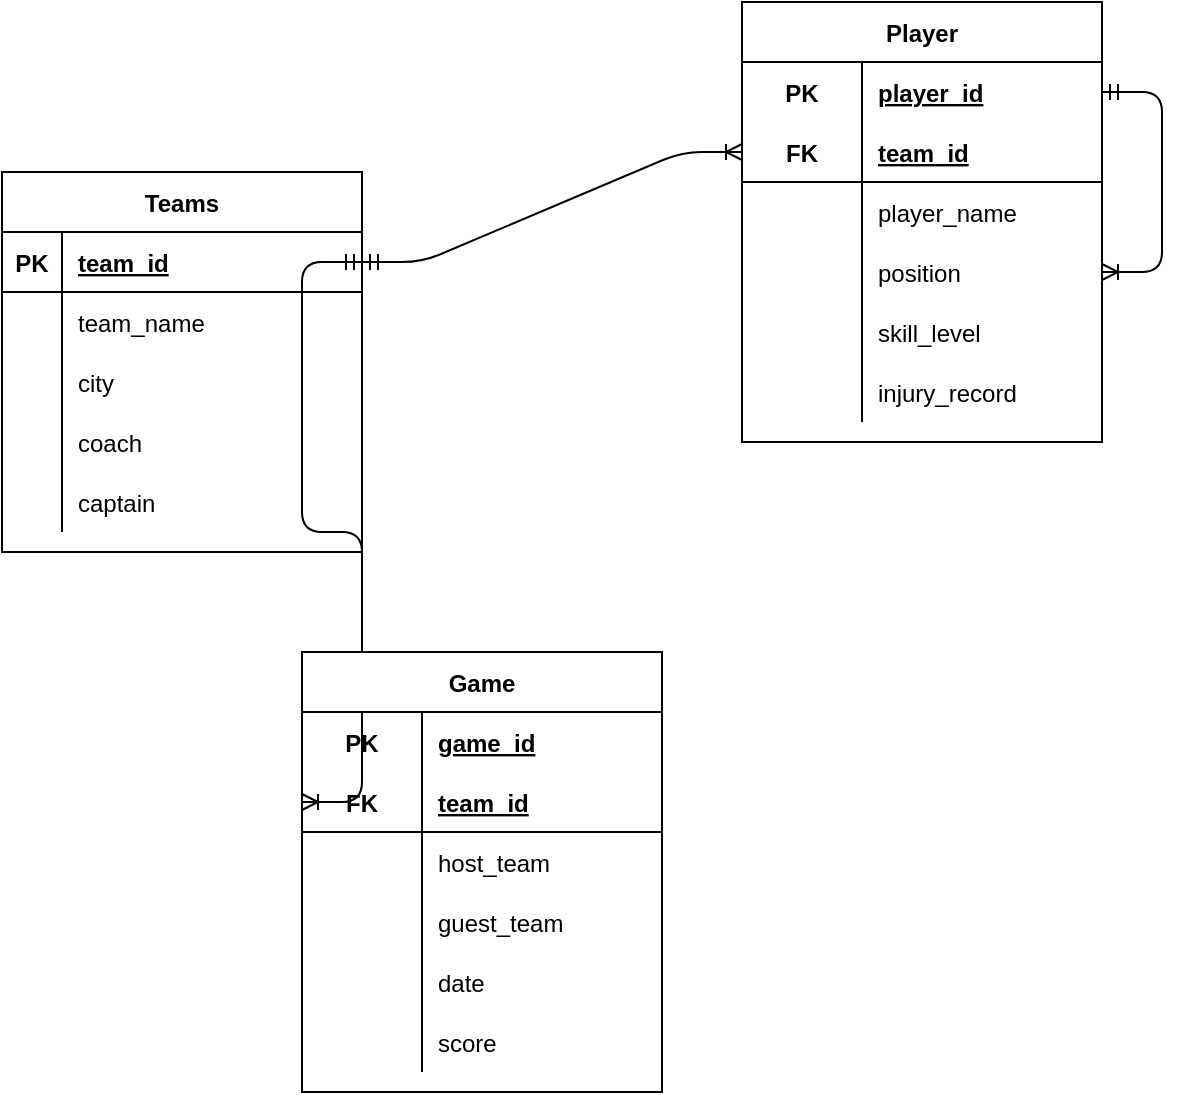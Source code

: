 <mxfile version="13.7.3" type="device"><diagram id="R2lEEEUBdFMjLlhIrx00" name="Page-1"><mxGraphModel dx="852" dy="494" grid="1" gridSize="10" guides="1" tooltips="1" connect="1" arrows="1" fold="1" page="1" pageScale="1" pageWidth="850" pageHeight="1100" math="0" shadow="0" extFonts="Permanent Marker^https://fonts.googleapis.com/css?family=Permanent+Marker"><root><mxCell id="0"/><mxCell id="1" parent="0"/><mxCell id="wFqKpkFyAmEif27ebf0d-17" value="Player" style="shape=table;startSize=30;container=1;collapsible=1;childLayout=tableLayout;fixedRows=1;rowLines=0;fontStyle=1;align=center;resizeLast=1;" parent="1" vertex="1"><mxGeometry x="400" y="265" width="180" height="220" as="geometry"/></mxCell><mxCell id="wFqKpkFyAmEif27ebf0d-18" value="" style="shape=partialRectangle;collapsible=0;dropTarget=0;pointerEvents=0;fillColor=none;top=0;left=0;bottom=0;right=0;points=[[0,0.5],[1,0.5]];portConstraint=eastwest;" parent="wFqKpkFyAmEif27ebf0d-17" vertex="1"><mxGeometry y="30" width="180" height="30" as="geometry"/></mxCell><mxCell id="wFqKpkFyAmEif27ebf0d-19" value="PK" style="shape=partialRectangle;connectable=0;fillColor=none;top=0;left=0;bottom=0;right=0;fontStyle=1;overflow=hidden;" parent="wFqKpkFyAmEif27ebf0d-18" vertex="1"><mxGeometry width="60" height="30" as="geometry"/></mxCell><mxCell id="wFqKpkFyAmEif27ebf0d-20" value="player_id" style="shape=partialRectangle;connectable=0;fillColor=none;top=0;left=0;bottom=0;right=0;align=left;spacingLeft=6;fontStyle=5;overflow=hidden;" parent="wFqKpkFyAmEif27ebf0d-18" vertex="1"><mxGeometry x="60" width="120" height="30" as="geometry"/></mxCell><mxCell id="wFqKpkFyAmEif27ebf0d-21" value="" style="shape=partialRectangle;collapsible=0;dropTarget=0;pointerEvents=0;fillColor=none;top=0;left=0;bottom=1;right=0;points=[[0,0.5],[1,0.5]];portConstraint=eastwest;" parent="wFqKpkFyAmEif27ebf0d-17" vertex="1"><mxGeometry y="60" width="180" height="30" as="geometry"/></mxCell><mxCell id="wFqKpkFyAmEif27ebf0d-22" value="FK" style="shape=partialRectangle;connectable=0;fillColor=none;top=0;left=0;bottom=0;right=0;fontStyle=1;overflow=hidden;" parent="wFqKpkFyAmEif27ebf0d-21" vertex="1"><mxGeometry width="60" height="30" as="geometry"/></mxCell><mxCell id="wFqKpkFyAmEif27ebf0d-23" value="team_id" style="shape=partialRectangle;connectable=0;fillColor=none;top=0;left=0;bottom=0;right=0;align=left;spacingLeft=6;fontStyle=5;overflow=hidden;" parent="wFqKpkFyAmEif27ebf0d-21" vertex="1"><mxGeometry x="60" width="120" height="30" as="geometry"/></mxCell><mxCell id="wFqKpkFyAmEif27ebf0d-24" value="" style="shape=partialRectangle;collapsible=0;dropTarget=0;pointerEvents=0;fillColor=none;top=0;left=0;bottom=0;right=0;points=[[0,0.5],[1,0.5]];portConstraint=eastwest;" parent="wFqKpkFyAmEif27ebf0d-17" vertex="1"><mxGeometry y="90" width="180" height="30" as="geometry"/></mxCell><mxCell id="wFqKpkFyAmEif27ebf0d-25" value="" style="shape=partialRectangle;connectable=0;fillColor=none;top=0;left=0;bottom=0;right=0;editable=1;overflow=hidden;" parent="wFqKpkFyAmEif27ebf0d-24" vertex="1"><mxGeometry width="60" height="30" as="geometry"/></mxCell><mxCell id="wFqKpkFyAmEif27ebf0d-26" value="player_name" style="shape=partialRectangle;connectable=0;fillColor=none;top=0;left=0;bottom=0;right=0;align=left;spacingLeft=6;overflow=hidden;" parent="wFqKpkFyAmEif27ebf0d-24" vertex="1"><mxGeometry x="60" width="120" height="30" as="geometry"/></mxCell><mxCell id="wFqKpkFyAmEif27ebf0d-27" value="" style="shape=partialRectangle;collapsible=0;dropTarget=0;pointerEvents=0;fillColor=none;top=0;left=0;bottom=0;right=0;points=[[0,0.5],[1,0.5]];portConstraint=eastwest;" parent="wFqKpkFyAmEif27ebf0d-17" vertex="1"><mxGeometry y="120" width="180" height="30" as="geometry"/></mxCell><mxCell id="wFqKpkFyAmEif27ebf0d-28" value="" style="shape=partialRectangle;connectable=0;fillColor=none;top=0;left=0;bottom=0;right=0;editable=1;overflow=hidden;" parent="wFqKpkFyAmEif27ebf0d-27" vertex="1"><mxGeometry width="60" height="30" as="geometry"/></mxCell><mxCell id="wFqKpkFyAmEif27ebf0d-29" value="position" style="shape=partialRectangle;connectable=0;fillColor=none;top=0;left=0;bottom=0;right=0;align=left;spacingLeft=6;overflow=hidden;" parent="wFqKpkFyAmEif27ebf0d-27" vertex="1"><mxGeometry x="60" width="120" height="30" as="geometry"/></mxCell><mxCell id="wFqKpkFyAmEif27ebf0d-30" value="" style="shape=partialRectangle;collapsible=0;dropTarget=0;pointerEvents=0;fillColor=none;top=0;left=0;bottom=0;right=0;points=[[0,0.5],[1,0.5]];portConstraint=eastwest;" parent="wFqKpkFyAmEif27ebf0d-17" vertex="1"><mxGeometry y="150" width="180" height="30" as="geometry"/></mxCell><mxCell id="wFqKpkFyAmEif27ebf0d-31" value="" style="shape=partialRectangle;connectable=0;fillColor=none;top=0;left=0;bottom=0;right=0;editable=1;overflow=hidden;" parent="wFqKpkFyAmEif27ebf0d-30" vertex="1"><mxGeometry width="60" height="30" as="geometry"/></mxCell><mxCell id="wFqKpkFyAmEif27ebf0d-32" value="skill_level" style="shape=partialRectangle;connectable=0;fillColor=none;top=0;left=0;bottom=0;right=0;align=left;spacingLeft=6;overflow=hidden;" parent="wFqKpkFyAmEif27ebf0d-30" vertex="1"><mxGeometry x="60" width="120" height="30" as="geometry"/></mxCell><mxCell id="wFqKpkFyAmEif27ebf0d-33" value="" style="shape=partialRectangle;collapsible=0;dropTarget=0;pointerEvents=0;fillColor=none;top=0;left=0;bottom=0;right=0;points=[[0,0.5],[1,0.5]];portConstraint=eastwest;" parent="wFqKpkFyAmEif27ebf0d-17" vertex="1"><mxGeometry y="180" width="180" height="30" as="geometry"/></mxCell><mxCell id="wFqKpkFyAmEif27ebf0d-34" value="" style="shape=partialRectangle;connectable=0;fillColor=none;top=0;left=0;bottom=0;right=0;editable=1;overflow=hidden;" parent="wFqKpkFyAmEif27ebf0d-33" vertex="1"><mxGeometry width="60" height="30" as="geometry"/></mxCell><mxCell id="wFqKpkFyAmEif27ebf0d-35" value="injury_record" style="shape=partialRectangle;connectable=0;fillColor=none;top=0;left=0;bottom=0;right=0;align=left;spacingLeft=6;overflow=hidden;" parent="wFqKpkFyAmEif27ebf0d-33" vertex="1"><mxGeometry x="60" width="120" height="30" as="geometry"/></mxCell><mxCell id="wFqKpkFyAmEif27ebf0d-56" value="" style="edgeStyle=entityRelationEdgeStyle;fontSize=12;html=1;endArrow=ERoneToMany;startArrow=ERmandOne;exitX=1;exitY=0.5;exitDx=0;exitDy=0;" parent="wFqKpkFyAmEif27ebf0d-17" source="wFqKpkFyAmEif27ebf0d-18" target="wFqKpkFyAmEif27ebf0d-27" edge="1"><mxGeometry width="100" height="100" relative="1" as="geometry"><mxPoint x="230" y="215" as="sourcePoint"/><mxPoint x="330" y="115" as="targetPoint"/></mxGeometry></mxCell><mxCell id="wFqKpkFyAmEif27ebf0d-55" value="" style="edgeStyle=entityRelationEdgeStyle;fontSize=12;html=1;endArrow=ERoneToMany;startArrow=ERmandOne;exitX=1;exitY=0.5;exitDx=0;exitDy=0;entryX=0;entryY=0.5;entryDx=0;entryDy=0;" parent="1" source="wFqKpkFyAmEif27ebf0d-2" target="wFqKpkFyAmEif27ebf0d-21" edge="1"><mxGeometry width="100" height="100" relative="1" as="geometry"><mxPoint x="280" y="380" as="sourcePoint"/><mxPoint x="380" y="280" as="targetPoint"/></mxGeometry></mxCell><mxCell id="wFqKpkFyAmEif27ebf0d-1" value="Teams" style="shape=table;startSize=30;container=1;collapsible=1;childLayout=tableLayout;fixedRows=1;rowLines=0;fontStyle=1;align=center;resizeLast=1;" parent="1" vertex="1"><mxGeometry x="30" y="350" width="180" height="190" as="geometry"/></mxCell><mxCell id="wFqKpkFyAmEif27ebf0d-2" value="" style="shape=partialRectangle;collapsible=0;dropTarget=0;pointerEvents=0;fillColor=none;top=0;left=0;bottom=1;right=0;points=[[0,0.5],[1,0.5]];portConstraint=eastwest;" parent="wFqKpkFyAmEif27ebf0d-1" vertex="1"><mxGeometry y="30" width="180" height="30" as="geometry"/></mxCell><mxCell id="wFqKpkFyAmEif27ebf0d-3" value="PK" style="shape=partialRectangle;connectable=0;fillColor=none;top=0;left=0;bottom=0;right=0;fontStyle=1;overflow=hidden;" parent="wFqKpkFyAmEif27ebf0d-2" vertex="1"><mxGeometry width="30" height="30" as="geometry"/></mxCell><mxCell id="wFqKpkFyAmEif27ebf0d-4" value="team_id" style="shape=partialRectangle;connectable=0;fillColor=none;top=0;left=0;bottom=0;right=0;align=left;spacingLeft=6;fontStyle=5;overflow=hidden;" parent="wFqKpkFyAmEif27ebf0d-2" vertex="1"><mxGeometry x="30" width="150" height="30" as="geometry"/></mxCell><mxCell id="wFqKpkFyAmEif27ebf0d-5" value="" style="shape=partialRectangle;collapsible=0;dropTarget=0;pointerEvents=0;fillColor=none;top=0;left=0;bottom=0;right=0;points=[[0,0.5],[1,0.5]];portConstraint=eastwest;" parent="wFqKpkFyAmEif27ebf0d-1" vertex="1"><mxGeometry y="60" width="180" height="30" as="geometry"/></mxCell><mxCell id="wFqKpkFyAmEif27ebf0d-6" value="" style="shape=partialRectangle;connectable=0;fillColor=none;top=0;left=0;bottom=0;right=0;editable=1;overflow=hidden;" parent="wFqKpkFyAmEif27ebf0d-5" vertex="1"><mxGeometry width="30" height="30" as="geometry"/></mxCell><mxCell id="wFqKpkFyAmEif27ebf0d-7" value="team_name" style="shape=partialRectangle;connectable=0;fillColor=none;top=0;left=0;bottom=0;right=0;align=left;spacingLeft=6;overflow=hidden;" parent="wFqKpkFyAmEif27ebf0d-5" vertex="1"><mxGeometry x="30" width="150" height="30" as="geometry"/></mxCell><mxCell id="wFqKpkFyAmEif27ebf0d-8" value="" style="shape=partialRectangle;collapsible=0;dropTarget=0;pointerEvents=0;fillColor=none;top=0;left=0;bottom=0;right=0;points=[[0,0.5],[1,0.5]];portConstraint=eastwest;" parent="wFqKpkFyAmEif27ebf0d-1" vertex="1"><mxGeometry y="90" width="180" height="30" as="geometry"/></mxCell><mxCell id="wFqKpkFyAmEif27ebf0d-9" value="" style="shape=partialRectangle;connectable=0;fillColor=none;top=0;left=0;bottom=0;right=0;editable=1;overflow=hidden;" parent="wFqKpkFyAmEif27ebf0d-8" vertex="1"><mxGeometry width="30" height="30" as="geometry"/></mxCell><mxCell id="wFqKpkFyAmEif27ebf0d-10" value="city" style="shape=partialRectangle;connectable=0;fillColor=none;top=0;left=0;bottom=0;right=0;align=left;spacingLeft=6;overflow=hidden;" parent="wFqKpkFyAmEif27ebf0d-8" vertex="1"><mxGeometry x="30" width="150" height="30" as="geometry"/></mxCell><mxCell id="wFqKpkFyAmEif27ebf0d-11" value="" style="shape=partialRectangle;collapsible=0;dropTarget=0;pointerEvents=0;fillColor=none;top=0;left=0;bottom=0;right=0;points=[[0,0.5],[1,0.5]];portConstraint=eastwest;" parent="wFqKpkFyAmEif27ebf0d-1" vertex="1"><mxGeometry y="120" width="180" height="30" as="geometry"/></mxCell><mxCell id="wFqKpkFyAmEif27ebf0d-12" value="" style="shape=partialRectangle;connectable=0;fillColor=none;top=0;left=0;bottom=0;right=0;editable=1;overflow=hidden;" parent="wFqKpkFyAmEif27ebf0d-11" vertex="1"><mxGeometry width="30" height="30" as="geometry"/></mxCell><mxCell id="wFqKpkFyAmEif27ebf0d-13" value="coach" style="shape=partialRectangle;connectable=0;fillColor=none;top=0;left=0;bottom=0;right=0;align=left;spacingLeft=6;overflow=hidden;" parent="wFqKpkFyAmEif27ebf0d-11" vertex="1"><mxGeometry x="30" width="150" height="30" as="geometry"/></mxCell><mxCell id="wFqKpkFyAmEif27ebf0d-14" value="" style="shape=partialRectangle;collapsible=0;dropTarget=0;pointerEvents=0;fillColor=none;top=0;left=0;bottom=0;right=0;points=[[0,0.5],[1,0.5]];portConstraint=eastwest;" parent="wFqKpkFyAmEif27ebf0d-1" vertex="1"><mxGeometry y="150" width="180" height="30" as="geometry"/></mxCell><mxCell id="wFqKpkFyAmEif27ebf0d-15" value="" style="shape=partialRectangle;connectable=0;fillColor=none;top=0;left=0;bottom=0;right=0;editable=1;overflow=hidden;" parent="wFqKpkFyAmEif27ebf0d-14" vertex="1"><mxGeometry width="30" height="30" as="geometry"/></mxCell><mxCell id="wFqKpkFyAmEif27ebf0d-16" value="captain" style="shape=partialRectangle;connectable=0;fillColor=none;top=0;left=0;bottom=0;right=0;align=left;spacingLeft=6;overflow=hidden;" parent="wFqKpkFyAmEif27ebf0d-14" vertex="1"><mxGeometry x="30" width="150" height="30" as="geometry"/></mxCell><mxCell id="wFqKpkFyAmEif27ebf0d-57" value="" style="edgeStyle=entityRelationEdgeStyle;fontSize=12;html=1;endArrow=ERoneToMany;startArrow=ERmandOne;exitX=1;exitY=0.5;exitDx=0;exitDy=0;entryX=0;entryY=0.5;entryDx=0;entryDy=0;" parent="1" source="wFqKpkFyAmEif27ebf0d-2" target="wFqKpkFyAmEif27ebf0d-40" edge="1"><mxGeometry width="100" height="100" relative="1" as="geometry"><mxPoint x="210" y="680" as="sourcePoint"/><mxPoint x="310" y="580" as="targetPoint"/></mxGeometry></mxCell><mxCell id="wFqKpkFyAmEif27ebf0d-36" value="Game" style="shape=table;startSize=30;container=1;collapsible=1;childLayout=tableLayout;fixedRows=1;rowLines=0;fontStyle=1;align=center;resizeLast=1;" parent="1" vertex="1"><mxGeometry x="180" y="590" width="180" height="220" as="geometry"/></mxCell><mxCell id="wFqKpkFyAmEif27ebf0d-37" value="" style="shape=partialRectangle;collapsible=0;dropTarget=0;pointerEvents=0;fillColor=none;top=0;left=0;bottom=0;right=0;points=[[0,0.5],[1,0.5]];portConstraint=eastwest;" parent="wFqKpkFyAmEif27ebf0d-36" vertex="1"><mxGeometry y="30" width="180" height="30" as="geometry"/></mxCell><mxCell id="wFqKpkFyAmEif27ebf0d-38" value="PK" style="shape=partialRectangle;connectable=0;fillColor=none;top=0;left=0;bottom=0;right=0;fontStyle=1;overflow=hidden;" parent="wFqKpkFyAmEif27ebf0d-37" vertex="1"><mxGeometry width="60" height="30" as="geometry"/></mxCell><mxCell id="wFqKpkFyAmEif27ebf0d-39" value="game_id" style="shape=partialRectangle;connectable=0;fillColor=none;top=0;left=0;bottom=0;right=0;align=left;spacingLeft=6;fontStyle=5;overflow=hidden;" parent="wFqKpkFyAmEif27ebf0d-37" vertex="1"><mxGeometry x="60" width="120" height="30" as="geometry"/></mxCell><mxCell id="wFqKpkFyAmEif27ebf0d-40" value="" style="shape=partialRectangle;collapsible=0;dropTarget=0;pointerEvents=0;fillColor=none;top=0;left=0;bottom=1;right=0;points=[[0,0.5],[1,0.5]];portConstraint=eastwest;" parent="wFqKpkFyAmEif27ebf0d-36" vertex="1"><mxGeometry y="60" width="180" height="30" as="geometry"/></mxCell><mxCell id="wFqKpkFyAmEif27ebf0d-41" value="FK" style="shape=partialRectangle;connectable=0;fillColor=none;top=0;left=0;bottom=0;right=0;fontStyle=1;overflow=hidden;" parent="wFqKpkFyAmEif27ebf0d-40" vertex="1"><mxGeometry width="60" height="30" as="geometry"/></mxCell><mxCell id="wFqKpkFyAmEif27ebf0d-42" value="team_id" style="shape=partialRectangle;connectable=0;fillColor=none;top=0;left=0;bottom=0;right=0;align=left;spacingLeft=6;fontStyle=5;overflow=hidden;" parent="wFqKpkFyAmEif27ebf0d-40" vertex="1"><mxGeometry x="60" width="120" height="30" as="geometry"/></mxCell><mxCell id="wFqKpkFyAmEif27ebf0d-43" value="" style="shape=partialRectangle;collapsible=0;dropTarget=0;pointerEvents=0;fillColor=none;top=0;left=0;bottom=0;right=0;points=[[0,0.5],[1,0.5]];portConstraint=eastwest;" parent="wFqKpkFyAmEif27ebf0d-36" vertex="1"><mxGeometry y="90" width="180" height="30" as="geometry"/></mxCell><mxCell id="wFqKpkFyAmEif27ebf0d-44" value="" style="shape=partialRectangle;connectable=0;fillColor=none;top=0;left=0;bottom=0;right=0;editable=1;overflow=hidden;" parent="wFqKpkFyAmEif27ebf0d-43" vertex="1"><mxGeometry width="60" height="30" as="geometry"/></mxCell><mxCell id="wFqKpkFyAmEif27ebf0d-45" value="host_team" style="shape=partialRectangle;connectable=0;fillColor=none;top=0;left=0;bottom=0;right=0;align=left;spacingLeft=6;overflow=hidden;" parent="wFqKpkFyAmEif27ebf0d-43" vertex="1"><mxGeometry x="60" width="120" height="30" as="geometry"/></mxCell><mxCell id="wFqKpkFyAmEif27ebf0d-46" value="" style="shape=partialRectangle;collapsible=0;dropTarget=0;pointerEvents=0;fillColor=none;top=0;left=0;bottom=0;right=0;points=[[0,0.5],[1,0.5]];portConstraint=eastwest;" parent="wFqKpkFyAmEif27ebf0d-36" vertex="1"><mxGeometry y="120" width="180" height="30" as="geometry"/></mxCell><mxCell id="wFqKpkFyAmEif27ebf0d-47" value="" style="shape=partialRectangle;connectable=0;fillColor=none;top=0;left=0;bottom=0;right=0;editable=1;overflow=hidden;" parent="wFqKpkFyAmEif27ebf0d-46" vertex="1"><mxGeometry width="60" height="30" as="geometry"/></mxCell><mxCell id="wFqKpkFyAmEif27ebf0d-48" value="guest_team" style="shape=partialRectangle;connectable=0;fillColor=none;top=0;left=0;bottom=0;right=0;align=left;spacingLeft=6;overflow=hidden;" parent="wFqKpkFyAmEif27ebf0d-46" vertex="1"><mxGeometry x="60" width="120" height="30" as="geometry"/></mxCell><mxCell id="wFqKpkFyAmEif27ebf0d-49" value="" style="shape=partialRectangle;collapsible=0;dropTarget=0;pointerEvents=0;fillColor=none;top=0;left=0;bottom=0;right=0;points=[[0,0.5],[1,0.5]];portConstraint=eastwest;" parent="wFqKpkFyAmEif27ebf0d-36" vertex="1"><mxGeometry y="150" width="180" height="30" as="geometry"/></mxCell><mxCell id="wFqKpkFyAmEif27ebf0d-50" value="" style="shape=partialRectangle;connectable=0;fillColor=none;top=0;left=0;bottom=0;right=0;editable=1;overflow=hidden;" parent="wFqKpkFyAmEif27ebf0d-49" vertex="1"><mxGeometry width="60" height="30" as="geometry"/></mxCell><mxCell id="wFqKpkFyAmEif27ebf0d-51" value="date" style="shape=partialRectangle;connectable=0;fillColor=none;top=0;left=0;bottom=0;right=0;align=left;spacingLeft=6;overflow=hidden;" parent="wFqKpkFyAmEif27ebf0d-49" vertex="1"><mxGeometry x="60" width="120" height="30" as="geometry"/></mxCell><mxCell id="wFqKpkFyAmEif27ebf0d-52" value="" style="shape=partialRectangle;collapsible=0;dropTarget=0;pointerEvents=0;fillColor=none;top=0;left=0;bottom=0;right=0;points=[[0,0.5],[1,0.5]];portConstraint=eastwest;" parent="wFqKpkFyAmEif27ebf0d-36" vertex="1"><mxGeometry y="180" width="180" height="30" as="geometry"/></mxCell><mxCell id="wFqKpkFyAmEif27ebf0d-53" value="" style="shape=partialRectangle;connectable=0;fillColor=none;top=0;left=0;bottom=0;right=0;editable=1;overflow=hidden;" parent="wFqKpkFyAmEif27ebf0d-52" vertex="1"><mxGeometry width="60" height="30" as="geometry"/></mxCell><mxCell id="wFqKpkFyAmEif27ebf0d-54" value="score" style="shape=partialRectangle;connectable=0;fillColor=none;top=0;left=0;bottom=0;right=0;align=left;spacingLeft=6;overflow=hidden;" parent="wFqKpkFyAmEif27ebf0d-52" vertex="1"><mxGeometry x="60" width="120" height="30" as="geometry"/></mxCell></root></mxGraphModel></diagram></mxfile>